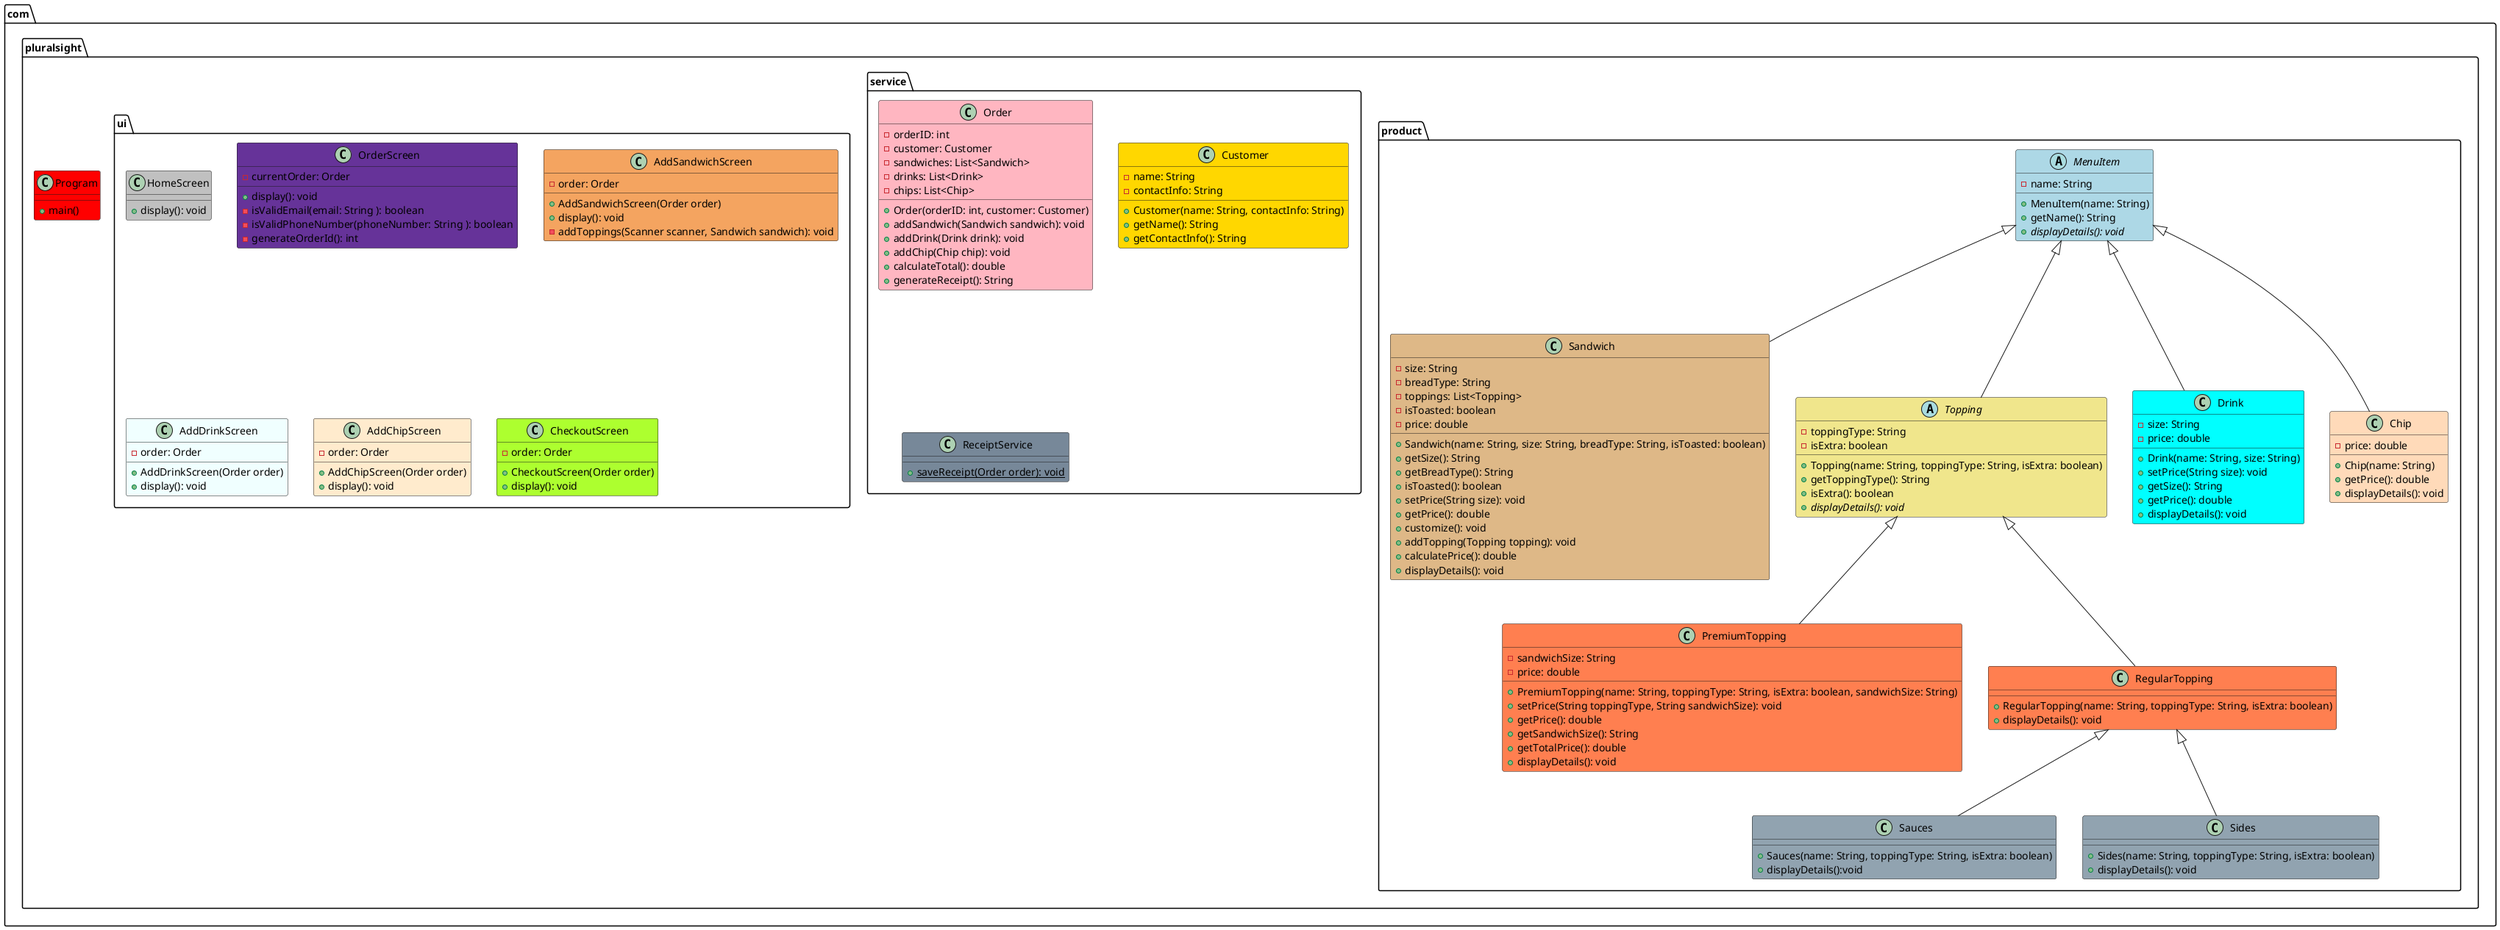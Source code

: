 @startuml
package com.pluralsight{

package com.pluralsight.product{

abstract class MenuItem #lightblue{
-name: String

+MenuItem(name: String)
+getName(): String
+{abstract} displayDetails(): void

}

class Sandwich #DEB887 extends MenuItem{
-size: String
-breadType: String
-toppings: List<Topping>
-isToasted: boolean
-price: double

+Sandwich(name: String, size: String, breadType: String, isToasted: boolean)
+getSize(): String
+getBreadType(): String
+isToasted(): boolean
+setPrice(String size): void
+getPrice(): double
+customize(): void
+addTopping(Topping topping): void
+calculatePrice(): double
+displayDetails(): void
}

abstract class Topping #F0E68C extends MenuItem {
-toppingType: String
-isExtra: boolean
+Topping(name: String, toppingType: String, isExtra: boolean)
+getToppingType(): String
+isExtra(): boolean
+{abstract} displayDetails(): void
}

class Drink #00FFFF extends MenuItem {
-size: String
-price: double

+Drink(name: String, size: String)
+setPrice(String size): void
+getSize(): String
+getPrice(): double
+displayDetails(): void
}

class Chip #FFDAB9 extends MenuItem {
-price: double

+Chip(name: String)
+getPrice(): double
+displayDetails(): void
}


class PremiumTopping #FF7F50 extends Topping {
-sandwichSize: String
-price: double
+PremiumTopping(name: String, toppingType: String, isExtra: boolean, sandwichSize: String)
+setPrice(String toppingType, String sandwichSize): void
+getPrice(): double
+getSandwichSize(): String
+getTotalPrice(): double
+displayDetails(): void
}

class RegularTopping #FF7F50 extends Topping {
+RegularTopping(name: String, toppingType: String, isExtra: boolean)
+displayDetails(): void
}

class Sauces #91A3B0 extends RegularTopping{

+Sauces(name: String, toppingType: String, isExtra: boolean)
+displayDetails():void

}

class Sides #91A3B0 extends RegularTopping{

+Sides(name: String, toppingType: String, isExtra: boolean)
+displayDetails(): void
}


}

package com.pluralsight.service{

class Order #FFB6C1 {
-orderID: int
-customer: Customer
-sandwiches: List<Sandwich>
-drinks: List<Drink>
-chips: List<Chip>

+Order(orderID: int, customer: Customer)
+addSandwich(Sandwich sandwich): void
+addDrink(Drink drink): void
+addChip(Chip chip): void
+calculateTotal(): double
+generateReceipt(): String
}

class Customer #FFD700{
-name: String
-contactInfo: String

+Customer(name: String, contactInfo: String)
+getName(): String
+getContactInfo(): String
}

class ReceiptService #778899 {

+{static}saveReceipt(Order order): void

}


}

package com.pluralsight.ui{


class HomeScreen #silver {

+display(): void

}

class OrderScreen #663399 {

-currentOrder: Order

+display(): void
-isValidEmail(email: String ): boolean
-isValidPhoneNumber(phoneNumber: String ): boolean
-generateOrderId(): int

}

class AddSandwichScreen #F4A460 {

-order: Order

+AddSandwichScreen(Order order)
+display(): void
-addToppings(Scanner scanner, Sandwich sandwich): void

}

class AddDrinkScreen #F0FFFF {

-order: Order

+AddDrinkScreen(Order order)
+display(): void

}

class AddChipScreen #FFEBCD {

-order: Order

+AddChipScreen(Order order)
+display(): void

}


class CheckoutScreen #ADFF2F {

- order: Order

+CheckoutScreen(Order order)
+display(): void

}




}

class Program #red {

+main()

}

}


@enduml

